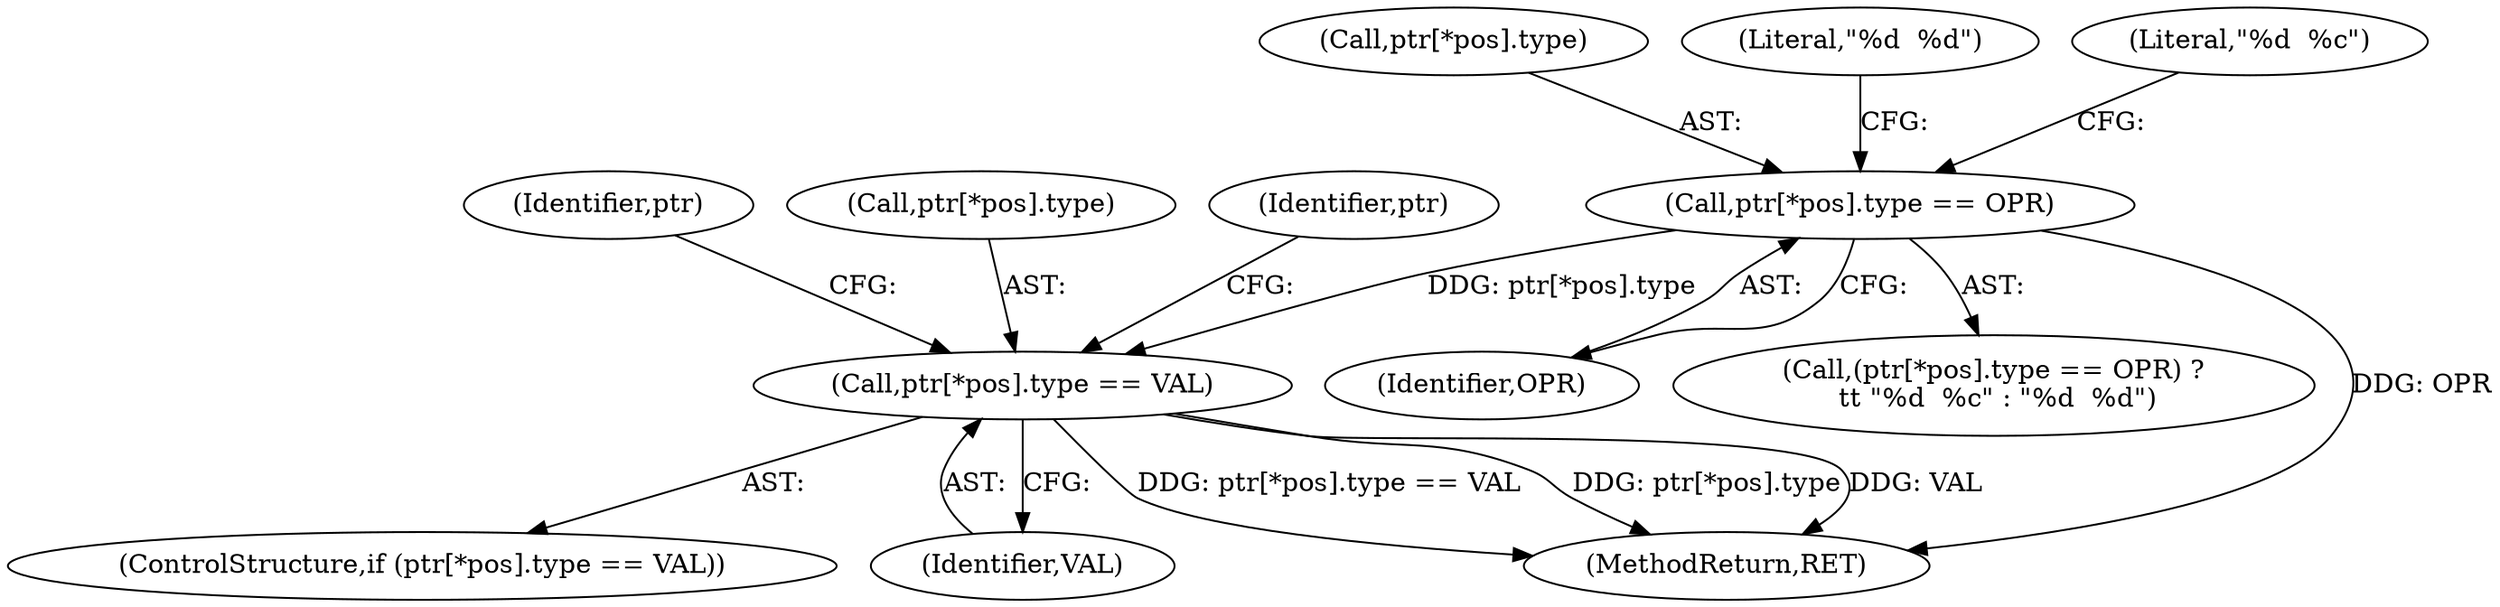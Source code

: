 digraph "0_postgres_31400a673325147e1205326008e32135a78b4d8a_6@array" {
"1000128" [label="(Call,ptr[*pos].type == VAL)"];
"1000109" [label="(Call,ptr[*pos].type == OPR)"];
"1000135" [label="(Identifier,VAL)"];
"1000140" [label="(Identifier,ptr)"];
"1000110" [label="(Call,ptr[*pos].type)"];
"1000129" [label="(Call,ptr[*pos].type)"];
"1000118" [label="(Literal,\"%d  %d\")"];
"1000127" [label="(ControlStructure,if (ptr[*pos].type == VAL))"];
"1000116" [label="(Identifier,OPR)"];
"1000117" [label="(Literal,\"%d  %c\")"];
"1000109" [label="(Call,ptr[*pos].type == OPR)"];
"1000108" [label="(Call,(ptr[*pos].type == OPR) ?\n \t\t \"%d  %c\" : \"%d  %d\")"];
"1000208" [label="(MethodReturn,RET)"];
"1000128" [label="(Call,ptr[*pos].type == VAL)"];
"1000153" [label="(Identifier,ptr)"];
"1000128" -> "1000127"  [label="AST: "];
"1000128" -> "1000135"  [label="CFG: "];
"1000129" -> "1000128"  [label="AST: "];
"1000135" -> "1000128"  [label="AST: "];
"1000140" -> "1000128"  [label="CFG: "];
"1000153" -> "1000128"  [label="CFG: "];
"1000128" -> "1000208"  [label="DDG: ptr[*pos].type"];
"1000128" -> "1000208"  [label="DDG: VAL"];
"1000128" -> "1000208"  [label="DDG: ptr[*pos].type == VAL"];
"1000109" -> "1000128"  [label="DDG: ptr[*pos].type"];
"1000109" -> "1000108"  [label="AST: "];
"1000109" -> "1000116"  [label="CFG: "];
"1000110" -> "1000109"  [label="AST: "];
"1000116" -> "1000109"  [label="AST: "];
"1000117" -> "1000109"  [label="CFG: "];
"1000118" -> "1000109"  [label="CFG: "];
"1000109" -> "1000208"  [label="DDG: OPR"];
}
